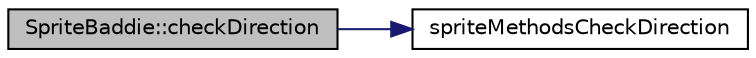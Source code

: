 digraph "SpriteBaddie::checkDirection"
{
 // LATEX_PDF_SIZE
  edge [fontname="Helvetica",fontsize="10",labelfontname="Helvetica",labelfontsize="10"];
  node [fontname="Helvetica",fontsize="10",shape=record];
  rankdir="LR";
  Node1 [label="SpriteBaddie::checkDirection",height=0.2,width=0.4,color="black", fillcolor="grey75", style="filled", fontcolor="black",tooltip=" "];
  Node1 -> Node2 [color="midnightblue",fontsize="10",style="solid"];
  Node2 [label="spriteMethodsCheckDirection",height=0.2,width=0.4,color="black", fillcolor="white", style="filled",URL="$_sprite_methods_8cpp.html#a473abee9f84727912dab71aa48bdfe64",tooltip=" "];
}
